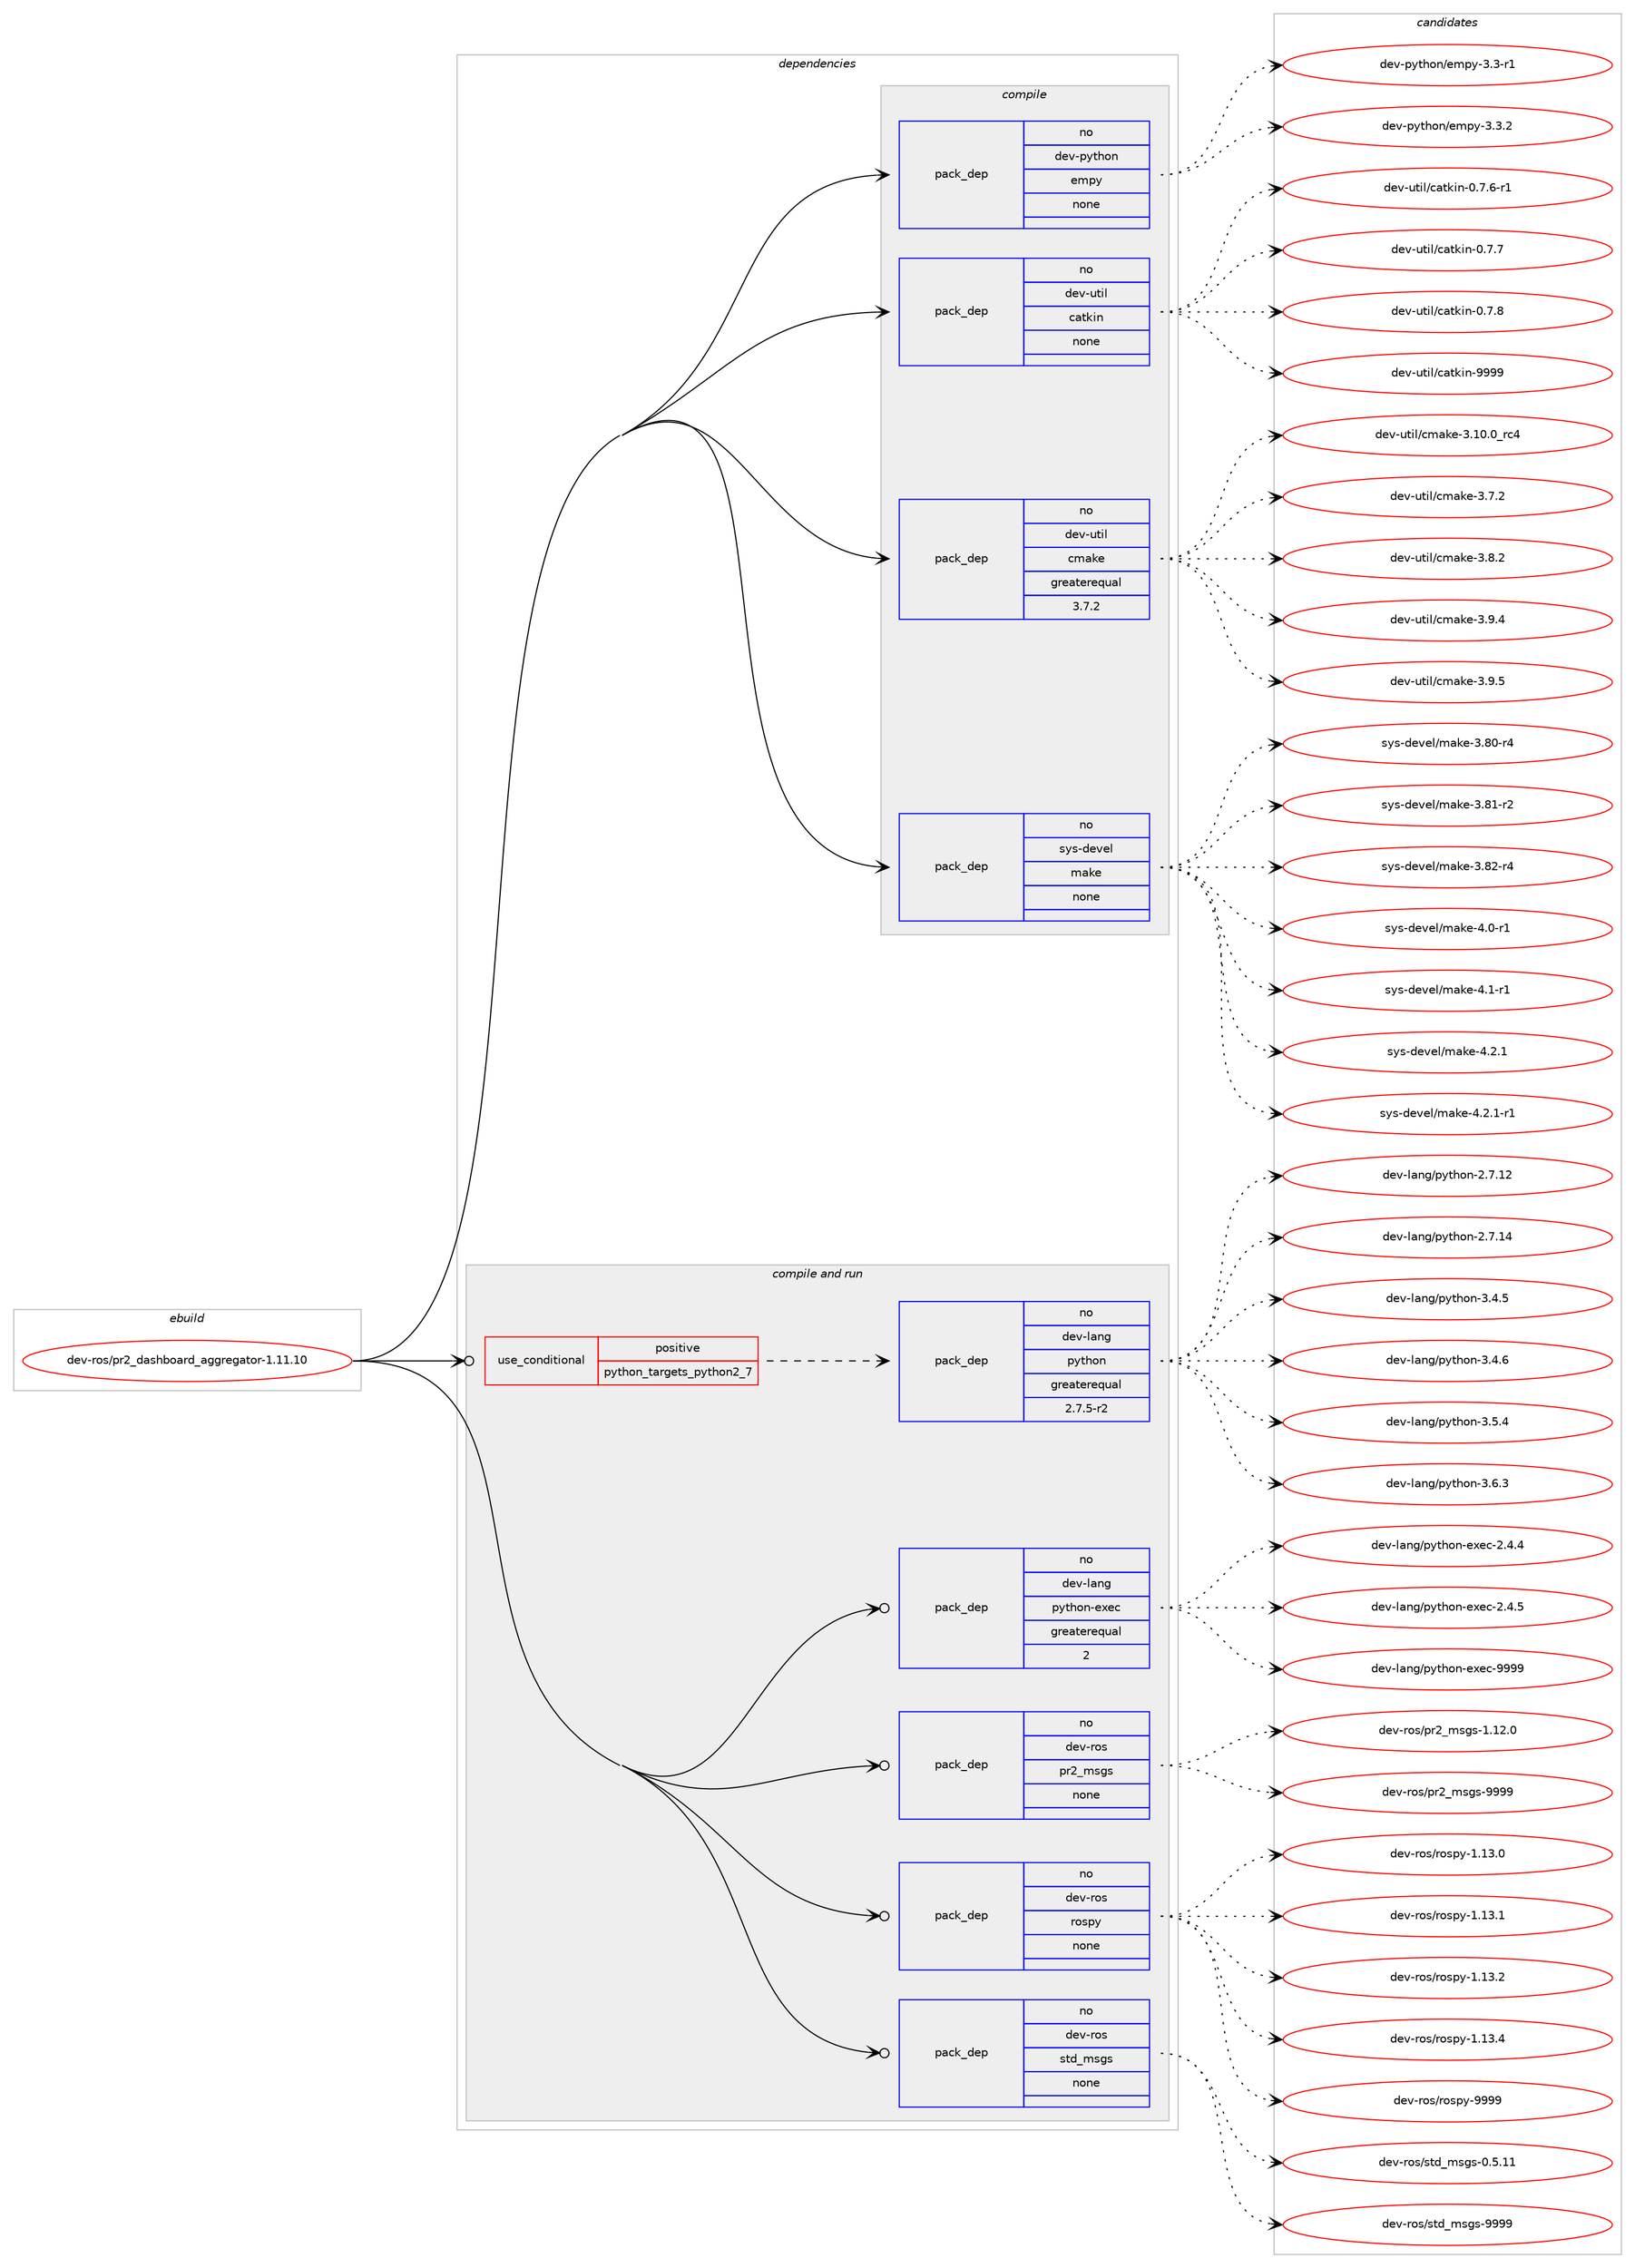 digraph prolog {

# *************
# Graph options
# *************

newrank=true;
concentrate=true;
compound=true;
graph [rankdir=LR,fontname=Helvetica,fontsize=10,ranksep=1.5];#, ranksep=2.5, nodesep=0.2];
edge  [arrowhead=vee];
node  [fontname=Helvetica,fontsize=10];

# **********
# The ebuild
# **********

subgraph cluster_leftcol {
color=gray;
rank=same;
label=<<i>ebuild</i>>;
id [label="dev-ros/pr2_dashboard_aggregator-1.11.10", color=red, width=4, href="../dev-ros/pr2_dashboard_aggregator-1.11.10.svg"];
}

# ****************
# The dependencies
# ****************

subgraph cluster_midcol {
color=gray;
label=<<i>dependencies</i>>;
subgraph cluster_compile {
fillcolor="#eeeeee";
style=filled;
label=<<i>compile</i>>;
subgraph pack156543 {
dependency206663 [label=<<TABLE BORDER="0" CELLBORDER="1" CELLSPACING="0" CELLPADDING="4" WIDTH="220"><TR><TD ROWSPAN="6" CELLPADDING="30">pack_dep</TD></TR><TR><TD WIDTH="110">no</TD></TR><TR><TD>dev-python</TD></TR><TR><TD>empy</TD></TR><TR><TD>none</TD></TR><TR><TD></TD></TR></TABLE>>, shape=none, color=blue];
}
id:e -> dependency206663:w [weight=20,style="solid",arrowhead="vee"];
subgraph pack156544 {
dependency206664 [label=<<TABLE BORDER="0" CELLBORDER="1" CELLSPACING="0" CELLPADDING="4" WIDTH="220"><TR><TD ROWSPAN="6" CELLPADDING="30">pack_dep</TD></TR><TR><TD WIDTH="110">no</TD></TR><TR><TD>dev-util</TD></TR><TR><TD>catkin</TD></TR><TR><TD>none</TD></TR><TR><TD></TD></TR></TABLE>>, shape=none, color=blue];
}
id:e -> dependency206664:w [weight=20,style="solid",arrowhead="vee"];
subgraph pack156545 {
dependency206665 [label=<<TABLE BORDER="0" CELLBORDER="1" CELLSPACING="0" CELLPADDING="4" WIDTH="220"><TR><TD ROWSPAN="6" CELLPADDING="30">pack_dep</TD></TR><TR><TD WIDTH="110">no</TD></TR><TR><TD>dev-util</TD></TR><TR><TD>cmake</TD></TR><TR><TD>greaterequal</TD></TR><TR><TD>3.7.2</TD></TR></TABLE>>, shape=none, color=blue];
}
id:e -> dependency206665:w [weight=20,style="solid",arrowhead="vee"];
subgraph pack156546 {
dependency206666 [label=<<TABLE BORDER="0" CELLBORDER="1" CELLSPACING="0" CELLPADDING="4" WIDTH="220"><TR><TD ROWSPAN="6" CELLPADDING="30">pack_dep</TD></TR><TR><TD WIDTH="110">no</TD></TR><TR><TD>sys-devel</TD></TR><TR><TD>make</TD></TR><TR><TD>none</TD></TR><TR><TD></TD></TR></TABLE>>, shape=none, color=blue];
}
id:e -> dependency206666:w [weight=20,style="solid",arrowhead="vee"];
}
subgraph cluster_compileandrun {
fillcolor="#eeeeee";
style=filled;
label=<<i>compile and run</i>>;
subgraph cond46133 {
dependency206667 [label=<<TABLE BORDER="0" CELLBORDER="1" CELLSPACING="0" CELLPADDING="4"><TR><TD ROWSPAN="3" CELLPADDING="10">use_conditional</TD></TR><TR><TD>positive</TD></TR><TR><TD>python_targets_python2_7</TD></TR></TABLE>>, shape=none, color=red];
subgraph pack156547 {
dependency206668 [label=<<TABLE BORDER="0" CELLBORDER="1" CELLSPACING="0" CELLPADDING="4" WIDTH="220"><TR><TD ROWSPAN="6" CELLPADDING="30">pack_dep</TD></TR><TR><TD WIDTH="110">no</TD></TR><TR><TD>dev-lang</TD></TR><TR><TD>python</TD></TR><TR><TD>greaterequal</TD></TR><TR><TD>2.7.5-r2</TD></TR></TABLE>>, shape=none, color=blue];
}
dependency206667:e -> dependency206668:w [weight=20,style="dashed",arrowhead="vee"];
}
id:e -> dependency206667:w [weight=20,style="solid",arrowhead="odotvee"];
subgraph pack156548 {
dependency206669 [label=<<TABLE BORDER="0" CELLBORDER="1" CELLSPACING="0" CELLPADDING="4" WIDTH="220"><TR><TD ROWSPAN="6" CELLPADDING="30">pack_dep</TD></TR><TR><TD WIDTH="110">no</TD></TR><TR><TD>dev-lang</TD></TR><TR><TD>python-exec</TD></TR><TR><TD>greaterequal</TD></TR><TR><TD>2</TD></TR></TABLE>>, shape=none, color=blue];
}
id:e -> dependency206669:w [weight=20,style="solid",arrowhead="odotvee"];
subgraph pack156549 {
dependency206670 [label=<<TABLE BORDER="0" CELLBORDER="1" CELLSPACING="0" CELLPADDING="4" WIDTH="220"><TR><TD ROWSPAN="6" CELLPADDING="30">pack_dep</TD></TR><TR><TD WIDTH="110">no</TD></TR><TR><TD>dev-ros</TD></TR><TR><TD>pr2_msgs</TD></TR><TR><TD>none</TD></TR><TR><TD></TD></TR></TABLE>>, shape=none, color=blue];
}
id:e -> dependency206670:w [weight=20,style="solid",arrowhead="odotvee"];
subgraph pack156550 {
dependency206671 [label=<<TABLE BORDER="0" CELLBORDER="1" CELLSPACING="0" CELLPADDING="4" WIDTH="220"><TR><TD ROWSPAN="6" CELLPADDING="30">pack_dep</TD></TR><TR><TD WIDTH="110">no</TD></TR><TR><TD>dev-ros</TD></TR><TR><TD>rospy</TD></TR><TR><TD>none</TD></TR><TR><TD></TD></TR></TABLE>>, shape=none, color=blue];
}
id:e -> dependency206671:w [weight=20,style="solid",arrowhead="odotvee"];
subgraph pack156551 {
dependency206672 [label=<<TABLE BORDER="0" CELLBORDER="1" CELLSPACING="0" CELLPADDING="4" WIDTH="220"><TR><TD ROWSPAN="6" CELLPADDING="30">pack_dep</TD></TR><TR><TD WIDTH="110">no</TD></TR><TR><TD>dev-ros</TD></TR><TR><TD>std_msgs</TD></TR><TR><TD>none</TD></TR><TR><TD></TD></TR></TABLE>>, shape=none, color=blue];
}
id:e -> dependency206672:w [weight=20,style="solid",arrowhead="odotvee"];
}
subgraph cluster_run {
fillcolor="#eeeeee";
style=filled;
label=<<i>run</i>>;
}
}

# **************
# The candidates
# **************

subgraph cluster_choices {
rank=same;
color=gray;
label=<<i>candidates</i>>;

subgraph choice156543 {
color=black;
nodesep=1;
choice1001011184511212111610411111047101109112121455146514511449 [label="dev-python/empy-3.3-r1", color=red, width=4,href="../dev-python/empy-3.3-r1.svg"];
choice1001011184511212111610411111047101109112121455146514650 [label="dev-python/empy-3.3.2", color=red, width=4,href="../dev-python/empy-3.3.2.svg"];
dependency206663:e -> choice1001011184511212111610411111047101109112121455146514511449:w [style=dotted,weight="100"];
dependency206663:e -> choice1001011184511212111610411111047101109112121455146514650:w [style=dotted,weight="100"];
}
subgraph choice156544 {
color=black;
nodesep=1;
choice100101118451171161051084799971161071051104548465546544511449 [label="dev-util/catkin-0.7.6-r1", color=red, width=4,href="../dev-util/catkin-0.7.6-r1.svg"];
choice10010111845117116105108479997116107105110454846554655 [label="dev-util/catkin-0.7.7", color=red, width=4,href="../dev-util/catkin-0.7.7.svg"];
choice10010111845117116105108479997116107105110454846554656 [label="dev-util/catkin-0.7.8", color=red, width=4,href="../dev-util/catkin-0.7.8.svg"];
choice100101118451171161051084799971161071051104557575757 [label="dev-util/catkin-9999", color=red, width=4,href="../dev-util/catkin-9999.svg"];
dependency206664:e -> choice100101118451171161051084799971161071051104548465546544511449:w [style=dotted,weight="100"];
dependency206664:e -> choice10010111845117116105108479997116107105110454846554655:w [style=dotted,weight="100"];
dependency206664:e -> choice10010111845117116105108479997116107105110454846554656:w [style=dotted,weight="100"];
dependency206664:e -> choice100101118451171161051084799971161071051104557575757:w [style=dotted,weight="100"];
}
subgraph choice156545 {
color=black;
nodesep=1;
choice1001011184511711610510847991099710710145514649484648951149952 [label="dev-util/cmake-3.10.0_rc4", color=red, width=4,href="../dev-util/cmake-3.10.0_rc4.svg"];
choice10010111845117116105108479910997107101455146554650 [label="dev-util/cmake-3.7.2", color=red, width=4,href="../dev-util/cmake-3.7.2.svg"];
choice10010111845117116105108479910997107101455146564650 [label="dev-util/cmake-3.8.2", color=red, width=4,href="../dev-util/cmake-3.8.2.svg"];
choice10010111845117116105108479910997107101455146574652 [label="dev-util/cmake-3.9.4", color=red, width=4,href="../dev-util/cmake-3.9.4.svg"];
choice10010111845117116105108479910997107101455146574653 [label="dev-util/cmake-3.9.5", color=red, width=4,href="../dev-util/cmake-3.9.5.svg"];
dependency206665:e -> choice1001011184511711610510847991099710710145514649484648951149952:w [style=dotted,weight="100"];
dependency206665:e -> choice10010111845117116105108479910997107101455146554650:w [style=dotted,weight="100"];
dependency206665:e -> choice10010111845117116105108479910997107101455146564650:w [style=dotted,weight="100"];
dependency206665:e -> choice10010111845117116105108479910997107101455146574652:w [style=dotted,weight="100"];
dependency206665:e -> choice10010111845117116105108479910997107101455146574653:w [style=dotted,weight="100"];
}
subgraph choice156546 {
color=black;
nodesep=1;
choice11512111545100101118101108471099710710145514656484511452 [label="sys-devel/make-3.80-r4", color=red, width=4,href="../sys-devel/make-3.80-r4.svg"];
choice11512111545100101118101108471099710710145514656494511450 [label="sys-devel/make-3.81-r2", color=red, width=4,href="../sys-devel/make-3.81-r2.svg"];
choice11512111545100101118101108471099710710145514656504511452 [label="sys-devel/make-3.82-r4", color=red, width=4,href="../sys-devel/make-3.82-r4.svg"];
choice115121115451001011181011084710997107101455246484511449 [label="sys-devel/make-4.0-r1", color=red, width=4,href="../sys-devel/make-4.0-r1.svg"];
choice115121115451001011181011084710997107101455246494511449 [label="sys-devel/make-4.1-r1", color=red, width=4,href="../sys-devel/make-4.1-r1.svg"];
choice115121115451001011181011084710997107101455246504649 [label="sys-devel/make-4.2.1", color=red, width=4,href="../sys-devel/make-4.2.1.svg"];
choice1151211154510010111810110847109971071014552465046494511449 [label="sys-devel/make-4.2.1-r1", color=red, width=4,href="../sys-devel/make-4.2.1-r1.svg"];
dependency206666:e -> choice11512111545100101118101108471099710710145514656484511452:w [style=dotted,weight="100"];
dependency206666:e -> choice11512111545100101118101108471099710710145514656494511450:w [style=dotted,weight="100"];
dependency206666:e -> choice11512111545100101118101108471099710710145514656504511452:w [style=dotted,weight="100"];
dependency206666:e -> choice115121115451001011181011084710997107101455246484511449:w [style=dotted,weight="100"];
dependency206666:e -> choice115121115451001011181011084710997107101455246494511449:w [style=dotted,weight="100"];
dependency206666:e -> choice115121115451001011181011084710997107101455246504649:w [style=dotted,weight="100"];
dependency206666:e -> choice1151211154510010111810110847109971071014552465046494511449:w [style=dotted,weight="100"];
}
subgraph choice156547 {
color=black;
nodesep=1;
choice10010111845108971101034711212111610411111045504655464950 [label="dev-lang/python-2.7.12", color=red, width=4,href="../dev-lang/python-2.7.12.svg"];
choice10010111845108971101034711212111610411111045504655464952 [label="dev-lang/python-2.7.14", color=red, width=4,href="../dev-lang/python-2.7.14.svg"];
choice100101118451089711010347112121116104111110455146524653 [label="dev-lang/python-3.4.5", color=red, width=4,href="../dev-lang/python-3.4.5.svg"];
choice100101118451089711010347112121116104111110455146524654 [label="dev-lang/python-3.4.6", color=red, width=4,href="../dev-lang/python-3.4.6.svg"];
choice100101118451089711010347112121116104111110455146534652 [label="dev-lang/python-3.5.4", color=red, width=4,href="../dev-lang/python-3.5.4.svg"];
choice100101118451089711010347112121116104111110455146544651 [label="dev-lang/python-3.6.3", color=red, width=4,href="../dev-lang/python-3.6.3.svg"];
dependency206668:e -> choice10010111845108971101034711212111610411111045504655464950:w [style=dotted,weight="100"];
dependency206668:e -> choice10010111845108971101034711212111610411111045504655464952:w [style=dotted,weight="100"];
dependency206668:e -> choice100101118451089711010347112121116104111110455146524653:w [style=dotted,weight="100"];
dependency206668:e -> choice100101118451089711010347112121116104111110455146524654:w [style=dotted,weight="100"];
dependency206668:e -> choice100101118451089711010347112121116104111110455146534652:w [style=dotted,weight="100"];
dependency206668:e -> choice100101118451089711010347112121116104111110455146544651:w [style=dotted,weight="100"];
}
subgraph choice156548 {
color=black;
nodesep=1;
choice1001011184510897110103471121211161041111104510112010199455046524652 [label="dev-lang/python-exec-2.4.4", color=red, width=4,href="../dev-lang/python-exec-2.4.4.svg"];
choice1001011184510897110103471121211161041111104510112010199455046524653 [label="dev-lang/python-exec-2.4.5", color=red, width=4,href="../dev-lang/python-exec-2.4.5.svg"];
choice10010111845108971101034711212111610411111045101120101994557575757 [label="dev-lang/python-exec-9999", color=red, width=4,href="../dev-lang/python-exec-9999.svg"];
dependency206669:e -> choice1001011184510897110103471121211161041111104510112010199455046524652:w [style=dotted,weight="100"];
dependency206669:e -> choice1001011184510897110103471121211161041111104510112010199455046524653:w [style=dotted,weight="100"];
dependency206669:e -> choice10010111845108971101034711212111610411111045101120101994557575757:w [style=dotted,weight="100"];
}
subgraph choice156549 {
color=black;
nodesep=1;
choice1001011184511411111547112114509510911510311545494649504648 [label="dev-ros/pr2_msgs-1.12.0", color=red, width=4,href="../dev-ros/pr2_msgs-1.12.0.svg"];
choice100101118451141111154711211450951091151031154557575757 [label="dev-ros/pr2_msgs-9999", color=red, width=4,href="../dev-ros/pr2_msgs-9999.svg"];
dependency206670:e -> choice1001011184511411111547112114509510911510311545494649504648:w [style=dotted,weight="100"];
dependency206670:e -> choice100101118451141111154711211450951091151031154557575757:w [style=dotted,weight="100"];
}
subgraph choice156550 {
color=black;
nodesep=1;
choice100101118451141111154711411111511212145494649514648 [label="dev-ros/rospy-1.13.0", color=red, width=4,href="../dev-ros/rospy-1.13.0.svg"];
choice100101118451141111154711411111511212145494649514649 [label="dev-ros/rospy-1.13.1", color=red, width=4,href="../dev-ros/rospy-1.13.1.svg"];
choice100101118451141111154711411111511212145494649514650 [label="dev-ros/rospy-1.13.2", color=red, width=4,href="../dev-ros/rospy-1.13.2.svg"];
choice100101118451141111154711411111511212145494649514652 [label="dev-ros/rospy-1.13.4", color=red, width=4,href="../dev-ros/rospy-1.13.4.svg"];
choice10010111845114111115471141111151121214557575757 [label="dev-ros/rospy-9999", color=red, width=4,href="../dev-ros/rospy-9999.svg"];
dependency206671:e -> choice100101118451141111154711411111511212145494649514648:w [style=dotted,weight="100"];
dependency206671:e -> choice100101118451141111154711411111511212145494649514649:w [style=dotted,weight="100"];
dependency206671:e -> choice100101118451141111154711411111511212145494649514650:w [style=dotted,weight="100"];
dependency206671:e -> choice100101118451141111154711411111511212145494649514652:w [style=dotted,weight="100"];
dependency206671:e -> choice10010111845114111115471141111151121214557575757:w [style=dotted,weight="100"];
}
subgraph choice156551 {
color=black;
nodesep=1;
choice10010111845114111115471151161009510911510311545484653464949 [label="dev-ros/std_msgs-0.5.11", color=red, width=4,href="../dev-ros/std_msgs-0.5.11.svg"];
choice1001011184511411111547115116100951091151031154557575757 [label="dev-ros/std_msgs-9999", color=red, width=4,href="../dev-ros/std_msgs-9999.svg"];
dependency206672:e -> choice10010111845114111115471151161009510911510311545484653464949:w [style=dotted,weight="100"];
dependency206672:e -> choice1001011184511411111547115116100951091151031154557575757:w [style=dotted,weight="100"];
}
}

}
